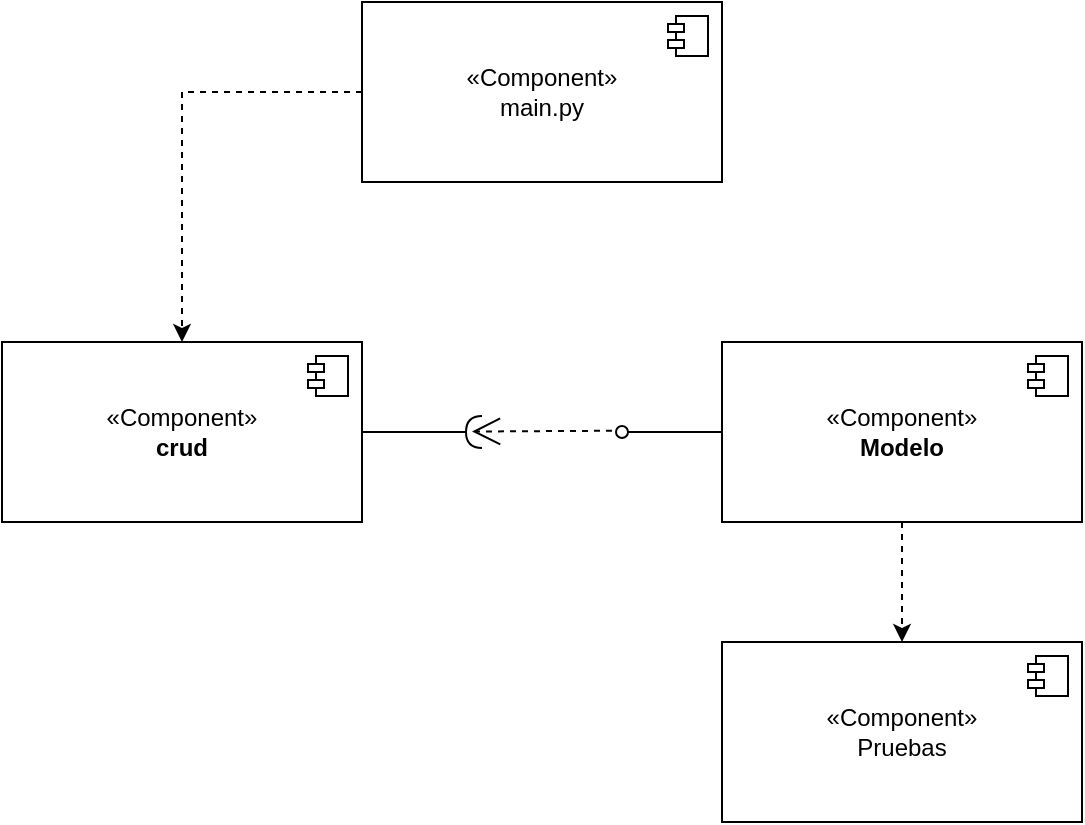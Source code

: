 <mxfile version="24.2.8" type="github">
  <diagram name="Page-1" id="5f0bae14-7c28-e335-631c-24af17079c00">
    <mxGraphModel dx="1049" dy="568" grid="1" gridSize="10" guides="1" tooltips="1" connect="1" arrows="1" fold="1" page="1" pageScale="1" pageWidth="1100" pageHeight="850" background="none" math="0" shadow="0">
      <root>
        <mxCell id="0" />
        <mxCell id="1" parent="0" />
        <mxCell id="rQyC1nILkEsdMUkSwQBl-25" value="" style="endArrow=open;endFill=1;endSize=12;html=1;rounded=0;dashed=1;" edge="1" parent="1">
          <mxGeometry width="160" relative="1" as="geometry">
            <mxPoint x="595" y="294.38" as="sourcePoint" />
            <mxPoint x="525" y="294.76" as="targetPoint" />
          </mxGeometry>
        </mxCell>
        <mxCell id="rQyC1nILkEsdMUkSwQBl-16" style="edgeStyle=orthogonalEdgeStyle;rounded=0;orthogonalLoop=1;jettySize=auto;html=1;exitX=0;exitY=0.5;exitDx=0;exitDy=0;entryX=0.5;entryY=0;entryDx=0;entryDy=0;dashed=1;" edge="1" parent="1" source="rQyC1nILkEsdMUkSwQBl-7" target="rQyC1nILkEsdMUkSwQBl-11">
          <mxGeometry relative="1" as="geometry" />
        </mxCell>
        <mxCell id="rQyC1nILkEsdMUkSwQBl-7" value="«Component»&lt;div&gt;main.py&lt;/div&gt;" style="html=1;dropTarget=0;whiteSpace=wrap;" vertex="1" parent="1">
          <mxGeometry x="470" y="80" width="180" height="90" as="geometry" />
        </mxCell>
        <mxCell id="rQyC1nILkEsdMUkSwQBl-8" value="" style="shape=module;jettyWidth=8;jettyHeight=4;" vertex="1" parent="rQyC1nILkEsdMUkSwQBl-7">
          <mxGeometry x="1" width="20" height="20" relative="1" as="geometry">
            <mxPoint x="-27" y="7" as="offset" />
          </mxGeometry>
        </mxCell>
        <mxCell id="rQyC1nILkEsdMUkSwQBl-22" style="edgeStyle=orthogonalEdgeStyle;rounded=0;orthogonalLoop=1;jettySize=auto;html=1;exitX=0;exitY=0.5;exitDx=0;exitDy=0;endArrow=oval;endFill=0;" edge="1" parent="1" source="rQyC1nILkEsdMUkSwQBl-9">
          <mxGeometry relative="1" as="geometry">
            <mxPoint x="600" y="295" as="targetPoint" />
          </mxGeometry>
        </mxCell>
        <mxCell id="rQyC1nILkEsdMUkSwQBl-26" style="edgeStyle=orthogonalEdgeStyle;rounded=0;orthogonalLoop=1;jettySize=auto;html=1;entryX=0.5;entryY=0;entryDx=0;entryDy=0;dashed=1;" edge="1" parent="1" source="rQyC1nILkEsdMUkSwQBl-9" target="rQyC1nILkEsdMUkSwQBl-14">
          <mxGeometry relative="1" as="geometry" />
        </mxCell>
        <mxCell id="rQyC1nILkEsdMUkSwQBl-9" value="«Component»&lt;br&gt;&lt;b&gt;Modelo&lt;/b&gt;" style="html=1;dropTarget=0;whiteSpace=wrap;" vertex="1" parent="1">
          <mxGeometry x="650" y="250" width="180" height="90" as="geometry" />
        </mxCell>
        <mxCell id="rQyC1nILkEsdMUkSwQBl-10" value="" style="shape=module;jettyWidth=8;jettyHeight=4;" vertex="1" parent="rQyC1nILkEsdMUkSwQBl-9">
          <mxGeometry x="1" width="20" height="20" relative="1" as="geometry">
            <mxPoint x="-27" y="7" as="offset" />
          </mxGeometry>
        </mxCell>
        <mxCell id="rQyC1nILkEsdMUkSwQBl-21" style="edgeStyle=orthogonalEdgeStyle;rounded=0;orthogonalLoop=1;jettySize=auto;html=1;exitX=1;exitY=0.5;exitDx=0;exitDy=0;endArrow=halfCircle;endFill=0;" edge="1" parent="1" source="rQyC1nILkEsdMUkSwQBl-11">
          <mxGeometry relative="1" as="geometry">
            <mxPoint x="530" y="295" as="targetPoint" />
          </mxGeometry>
        </mxCell>
        <mxCell id="rQyC1nILkEsdMUkSwQBl-11" value="«Component»&lt;br&gt;&lt;b&gt;crud&lt;/b&gt;" style="html=1;dropTarget=0;whiteSpace=wrap;" vertex="1" parent="1">
          <mxGeometry x="290" y="250" width="180" height="90" as="geometry" />
        </mxCell>
        <mxCell id="rQyC1nILkEsdMUkSwQBl-12" value="" style="shape=module;jettyWidth=8;jettyHeight=4;" vertex="1" parent="rQyC1nILkEsdMUkSwQBl-11">
          <mxGeometry x="1" width="20" height="20" relative="1" as="geometry">
            <mxPoint x="-27" y="7" as="offset" />
          </mxGeometry>
        </mxCell>
        <mxCell id="rQyC1nILkEsdMUkSwQBl-14" value="«Component»&lt;div&gt;Pruebas&lt;/div&gt;" style="html=1;dropTarget=0;whiteSpace=wrap;" vertex="1" parent="1">
          <mxGeometry x="650" y="400" width="180" height="90" as="geometry" />
        </mxCell>
        <mxCell id="rQyC1nILkEsdMUkSwQBl-15" value="" style="shape=module;jettyWidth=8;jettyHeight=4;" vertex="1" parent="rQyC1nILkEsdMUkSwQBl-14">
          <mxGeometry x="1" width="20" height="20" relative="1" as="geometry">
            <mxPoint x="-27" y="7" as="offset" />
          </mxGeometry>
        </mxCell>
      </root>
    </mxGraphModel>
  </diagram>
</mxfile>
